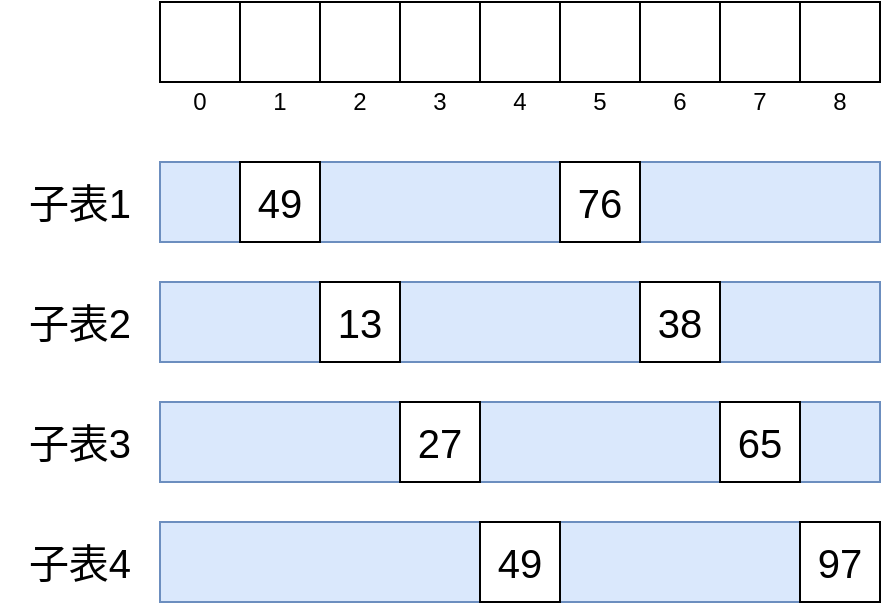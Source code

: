 <mxfile version="20.3.0" type="device" pages="4"><diagram id="wybZSxIWsOV5ktHmuq74" name="希尔排序"><mxGraphModel dx="1038" dy="689" grid="1" gridSize="10" guides="1" tooltips="1" connect="1" arrows="1" fold="1" page="1" pageScale="1" pageWidth="827" pageHeight="1169" math="0" shadow="0"><root><mxCell id="0"/><mxCell id="1" parent="0"/><mxCell id="UmELmh2LhgOIxNCJKtyo-1" value="" style="rounded=0;whiteSpace=wrap;html=1;" parent="1" vertex="1"><mxGeometry x="160" y="120" width="40" height="40" as="geometry"/></mxCell><mxCell id="UmELmh2LhgOIxNCJKtyo-2" value="0" style="text;html=1;strokeColor=none;fillColor=none;align=center;verticalAlign=middle;whiteSpace=wrap;rounded=0;" parent="1" vertex="1"><mxGeometry x="160" y="160" width="40" height="20" as="geometry"/></mxCell><mxCell id="UmELmh2LhgOIxNCJKtyo-3" value="" style="rounded=0;whiteSpace=wrap;html=1;" parent="1" vertex="1"><mxGeometry x="200" y="120" width="40" height="40" as="geometry"/></mxCell><mxCell id="UmELmh2LhgOIxNCJKtyo-4" value="1" style="text;html=1;strokeColor=none;fillColor=none;align=center;verticalAlign=middle;whiteSpace=wrap;rounded=0;" parent="1" vertex="1"><mxGeometry x="200" y="160" width="40" height="20" as="geometry"/></mxCell><mxCell id="UmELmh2LhgOIxNCJKtyo-5" value="" style="rounded=0;whiteSpace=wrap;html=1;" parent="1" vertex="1"><mxGeometry x="240" y="120" width="40" height="40" as="geometry"/></mxCell><mxCell id="UmELmh2LhgOIxNCJKtyo-6" value="2" style="text;html=1;strokeColor=none;fillColor=none;align=center;verticalAlign=middle;whiteSpace=wrap;rounded=0;" parent="1" vertex="1"><mxGeometry x="240" y="160" width="40" height="20" as="geometry"/></mxCell><mxCell id="UmELmh2LhgOIxNCJKtyo-7" value="" style="rounded=0;whiteSpace=wrap;html=1;" parent="1" vertex="1"><mxGeometry x="280" y="120" width="40" height="40" as="geometry"/></mxCell><mxCell id="UmELmh2LhgOIxNCJKtyo-8" value="3" style="text;html=1;strokeColor=none;fillColor=none;align=center;verticalAlign=middle;whiteSpace=wrap;rounded=0;" parent="1" vertex="1"><mxGeometry x="280" y="160" width="40" height="20" as="geometry"/></mxCell><mxCell id="UmELmh2LhgOIxNCJKtyo-9" value="" style="rounded=0;whiteSpace=wrap;html=1;" parent="1" vertex="1"><mxGeometry x="320" y="120" width="40" height="40" as="geometry"/></mxCell><mxCell id="UmELmh2LhgOIxNCJKtyo-10" value="4" style="text;html=1;strokeColor=none;fillColor=none;align=center;verticalAlign=middle;whiteSpace=wrap;rounded=0;" parent="1" vertex="1"><mxGeometry x="320" y="160" width="40" height="20" as="geometry"/></mxCell><mxCell id="UmELmh2LhgOIxNCJKtyo-11" value="" style="rounded=0;whiteSpace=wrap;html=1;" parent="1" vertex="1"><mxGeometry x="360" y="120" width="40" height="40" as="geometry"/></mxCell><mxCell id="UmELmh2LhgOIxNCJKtyo-12" value="5" style="text;html=1;strokeColor=none;fillColor=none;align=center;verticalAlign=middle;whiteSpace=wrap;rounded=0;" parent="1" vertex="1"><mxGeometry x="360" y="160" width="40" height="20" as="geometry"/></mxCell><mxCell id="UmELmh2LhgOIxNCJKtyo-13" value="" style="rounded=0;whiteSpace=wrap;html=1;" parent="1" vertex="1"><mxGeometry x="400" y="120" width="40" height="40" as="geometry"/></mxCell><mxCell id="UmELmh2LhgOIxNCJKtyo-14" value="6" style="text;html=1;strokeColor=none;fillColor=none;align=center;verticalAlign=middle;whiteSpace=wrap;rounded=0;" parent="1" vertex="1"><mxGeometry x="400" y="160" width="40" height="20" as="geometry"/></mxCell><mxCell id="UmELmh2LhgOIxNCJKtyo-15" value="" style="rounded=0;whiteSpace=wrap;html=1;" parent="1" vertex="1"><mxGeometry x="440" y="120" width="40" height="40" as="geometry"/></mxCell><mxCell id="UmELmh2LhgOIxNCJKtyo-16" value="7" style="text;html=1;strokeColor=none;fillColor=none;align=center;verticalAlign=middle;whiteSpace=wrap;rounded=0;" parent="1" vertex="1"><mxGeometry x="440" y="160" width="40" height="20" as="geometry"/></mxCell><mxCell id="UmELmh2LhgOIxNCJKtyo-17" value="" style="rounded=0;whiteSpace=wrap;html=1;" parent="1" vertex="1"><mxGeometry x="480" y="120" width="40" height="40" as="geometry"/></mxCell><mxCell id="UmELmh2LhgOIxNCJKtyo-18" value="8" style="text;html=1;strokeColor=none;fillColor=none;align=center;verticalAlign=middle;whiteSpace=wrap;rounded=0;" parent="1" vertex="1"><mxGeometry x="480" y="160" width="40" height="20" as="geometry"/></mxCell><mxCell id="UmELmh2LhgOIxNCJKtyo-25" value="" style="rounded=0;whiteSpace=wrap;html=1;fillColor=#dae8fc;strokeColor=#6c8ebf;fontSize=20;" parent="1" vertex="1"><mxGeometry x="160" y="200" width="360" height="40" as="geometry"/></mxCell><mxCell id="UmELmh2LhgOIxNCJKtyo-26" value="子表1" style="text;html=1;strokeColor=none;fillColor=none;align=center;verticalAlign=middle;whiteSpace=wrap;rounded=0;fontSize=20;" parent="1" vertex="1"><mxGeometry x="80" y="200" width="80" height="40" as="geometry"/></mxCell><mxCell id="UmELmh2LhgOIxNCJKtyo-27" value="" style="rounded=0;whiteSpace=wrap;html=1;fillColor=#dae8fc;strokeColor=#6c8ebf;fontSize=20;" parent="1" vertex="1"><mxGeometry x="160" y="260" width="360" height="40" as="geometry"/></mxCell><mxCell id="UmELmh2LhgOIxNCJKtyo-28" value="子表2" style="text;html=1;strokeColor=none;fillColor=none;align=center;verticalAlign=middle;whiteSpace=wrap;rounded=0;fontSize=20;" parent="1" vertex="1"><mxGeometry x="80" y="260" width="80" height="40" as="geometry"/></mxCell><mxCell id="UmELmh2LhgOIxNCJKtyo-29" value="" style="rounded=0;whiteSpace=wrap;html=1;fillColor=#dae8fc;strokeColor=#6c8ebf;fontSize=20;" parent="1" vertex="1"><mxGeometry x="160" y="320" width="360" height="40" as="geometry"/></mxCell><mxCell id="UmELmh2LhgOIxNCJKtyo-30" value="子表3" style="text;html=1;strokeColor=none;fillColor=none;align=center;verticalAlign=middle;whiteSpace=wrap;rounded=0;fontSize=20;" parent="1" vertex="1"><mxGeometry x="80" y="320" width="80" height="40" as="geometry"/></mxCell><mxCell id="UmELmh2LhgOIxNCJKtyo-31" value="" style="rounded=0;whiteSpace=wrap;html=1;fillColor=#dae8fc;strokeColor=#6c8ebf;fontSize=20;" parent="1" vertex="1"><mxGeometry x="160" y="380" width="360" height="40" as="geometry"/></mxCell><mxCell id="UmELmh2LhgOIxNCJKtyo-32" value="子表4" style="text;html=1;strokeColor=none;fillColor=none;align=center;verticalAlign=middle;whiteSpace=wrap;rounded=0;fontSize=20;" parent="1" vertex="1"><mxGeometry x="80" y="380" width="80" height="40" as="geometry"/></mxCell><mxCell id="UmELmh2LhgOIxNCJKtyo-33" value="49" style="rounded=0;whiteSpace=wrap;html=1;fontSize=20;" parent="1" vertex="1"><mxGeometry x="200" y="200" width="40" height="40" as="geometry"/></mxCell><mxCell id="UmELmh2LhgOIxNCJKtyo-34" value="76" style="rounded=0;whiteSpace=wrap;html=1;fontSize=20;" parent="1" vertex="1"><mxGeometry x="360" y="200" width="40" height="40" as="geometry"/></mxCell><mxCell id="UmELmh2LhgOIxNCJKtyo-35" value="13" style="rounded=0;whiteSpace=wrap;html=1;fontSize=20;" parent="1" vertex="1"><mxGeometry x="240" y="260" width="40" height="40" as="geometry"/></mxCell><mxCell id="UmELmh2LhgOIxNCJKtyo-36" value="38" style="rounded=0;whiteSpace=wrap;html=1;fontSize=20;" parent="1" vertex="1"><mxGeometry x="400" y="260" width="40" height="40" as="geometry"/></mxCell><mxCell id="UmELmh2LhgOIxNCJKtyo-37" value="27" style="rounded=0;whiteSpace=wrap;html=1;fontSize=20;" parent="1" vertex="1"><mxGeometry x="280" y="320" width="40" height="40" as="geometry"/></mxCell><mxCell id="UmELmh2LhgOIxNCJKtyo-38" value="65" style="rounded=0;whiteSpace=wrap;html=1;fontSize=20;" parent="1" vertex="1"><mxGeometry x="440" y="320" width="40" height="40" as="geometry"/></mxCell><mxCell id="UmELmh2LhgOIxNCJKtyo-39" value="49" style="rounded=0;whiteSpace=wrap;html=1;fontSize=20;" parent="1" vertex="1"><mxGeometry x="320" y="380" width="40" height="40" as="geometry"/></mxCell><mxCell id="UmELmh2LhgOIxNCJKtyo-40" value="97" style="rounded=0;whiteSpace=wrap;html=1;fontSize=20;" parent="1" vertex="1"><mxGeometry x="480" y="380" width="40" height="40" as="geometry"/></mxCell></root></mxGraphModel></diagram><diagram id="HyGvDQYSdetO0xTCQr6n" name="堆排序"><mxGraphModel dx="865" dy="574" grid="1" gridSize="10" guides="1" tooltips="1" connect="1" arrows="1" fold="1" page="1" pageScale="1" pageWidth="827" pageHeight="1169" math="0" shadow="0"><root><mxCell id="0"/><mxCell id="1" parent="0"/><mxCell id="D-IB3wq5kWJvP97fQDF4-17" style="edgeStyle=none;rounded=0;orthogonalLoop=1;jettySize=auto;html=1;exitX=0.5;exitY=1;exitDx=0;exitDy=0;entryX=0.5;entryY=0;entryDx=0;entryDy=0;fontSize=20;endArrow=none;endFill=0;" edge="1" parent="1" source="D-IB3wq5kWJvP97fQDF4-1" target="D-IB3wq5kWJvP97fQDF4-8"><mxGeometry relative="1" as="geometry"/></mxCell><mxCell id="D-IB3wq5kWJvP97fQDF4-18" style="edgeStyle=none;rounded=0;orthogonalLoop=1;jettySize=auto;html=1;exitX=0.5;exitY=1;exitDx=0;exitDy=0;entryX=0.5;entryY=0;entryDx=0;entryDy=0;fontSize=20;endArrow=none;endFill=0;" edge="1" parent="1" source="D-IB3wq5kWJvP97fQDF4-1" target="D-IB3wq5kWJvP97fQDF4-2"><mxGeometry relative="1" as="geometry"/></mxCell><mxCell id="D-IB3wq5kWJvP97fQDF4-1" value="53" style="ellipse;whiteSpace=wrap;html=1;aspect=fixed;fontSize=20;" vertex="1" parent="1"><mxGeometry x="360" y="160" width="40" height="40" as="geometry"/></mxCell><mxCell id="D-IB3wq5kWJvP97fQDF4-19" style="edgeStyle=none;rounded=0;orthogonalLoop=1;jettySize=auto;html=1;exitX=0.5;exitY=1;exitDx=0;exitDy=0;entryX=0.5;entryY=0;entryDx=0;entryDy=0;fontSize=20;endArrow=none;endFill=0;" edge="1" parent="1" source="D-IB3wq5kWJvP97fQDF4-2" target="D-IB3wq5kWJvP97fQDF4-5"><mxGeometry relative="1" as="geometry"/></mxCell><mxCell id="D-IB3wq5kWJvP97fQDF4-20" style="edgeStyle=none;rounded=0;orthogonalLoop=1;jettySize=auto;html=1;exitX=0.5;exitY=1;exitDx=0;exitDy=0;entryX=0.5;entryY=0;entryDx=0;entryDy=0;fontSize=20;endArrow=none;endFill=0;" edge="1" parent="1" source="D-IB3wq5kWJvP97fQDF4-2" target="D-IB3wq5kWJvP97fQDF4-4"><mxGeometry relative="1" as="geometry"/></mxCell><mxCell id="D-IB3wq5kWJvP97fQDF4-2" value="17" style="ellipse;whiteSpace=wrap;html=1;aspect=fixed;fontSize=20;" vertex="1" parent="1"><mxGeometry x="300" y="240" width="40" height="40" as="geometry"/></mxCell><mxCell id="D-IB3wq5kWJvP97fQDF4-4" value="45" style="ellipse;whiteSpace=wrap;html=1;aspect=fixed;fontSize=20;" vertex="1" parent="1"><mxGeometry x="330" y="320" width="40" height="40" as="geometry"/></mxCell><mxCell id="D-IB3wq5kWJvP97fQDF4-21" style="edgeStyle=none;rounded=0;orthogonalLoop=1;jettySize=auto;html=1;exitX=0.5;exitY=1;exitDx=0;exitDy=0;entryX=0.5;entryY=0;entryDx=0;entryDy=0;fontSize=20;endArrow=none;endFill=0;" edge="1" parent="1" source="D-IB3wq5kWJvP97fQDF4-5" target="D-IB3wq5kWJvP97fQDF4-6"><mxGeometry relative="1" as="geometry"/></mxCell><mxCell id="D-IB3wq5kWJvP97fQDF4-5" value="9" style="ellipse;whiteSpace=wrap;html=1;aspect=fixed;fontSize=20;" vertex="1" parent="1"><mxGeometry x="270" y="320" width="40" height="40" as="geometry"/></mxCell><mxCell id="D-IB3wq5kWJvP97fQDF4-6" value="32" style="ellipse;whiteSpace=wrap;html=1;aspect=fixed;fontSize=20;" vertex="1" parent="1"><mxGeometry x="240" y="400" width="40" height="40" as="geometry"/></mxCell><mxCell id="D-IB3wq5kWJvP97fQDF4-15" style="edgeStyle=none;rounded=0;orthogonalLoop=1;jettySize=auto;html=1;exitX=0.5;exitY=1;exitDx=0;exitDy=0;entryX=0.5;entryY=0;entryDx=0;entryDy=0;fontSize=20;endArrow=none;endFill=0;" edge="1" parent="1" source="D-IB3wq5kWJvP97fQDF4-8" target="D-IB3wq5kWJvP97fQDF4-10"><mxGeometry relative="1" as="geometry"/></mxCell><mxCell id="D-IB3wq5kWJvP97fQDF4-16" style="edgeStyle=none;rounded=0;orthogonalLoop=1;jettySize=auto;html=1;exitX=0.5;exitY=1;exitDx=0;exitDy=0;entryX=0.5;entryY=0;entryDx=0;entryDy=0;fontSize=20;endArrow=none;endFill=0;" edge="1" parent="1" source="D-IB3wq5kWJvP97fQDF4-8" target="D-IB3wq5kWJvP97fQDF4-9"><mxGeometry relative="1" as="geometry"/></mxCell><mxCell id="D-IB3wq5kWJvP97fQDF4-8" value="78" style="ellipse;whiteSpace=wrap;html=1;aspect=fixed;fontSize=20;" vertex="1" parent="1"><mxGeometry x="420" y="240" width="40" height="40" as="geometry"/></mxCell><mxCell id="D-IB3wq5kWJvP97fQDF4-9" value="87" style="ellipse;whiteSpace=wrap;html=1;aspect=fixed;fontSize=20;" vertex="1" parent="1"><mxGeometry x="450" y="320" width="40" height="40" as="geometry"/></mxCell><mxCell id="D-IB3wq5kWJvP97fQDF4-10" value="65" style="ellipse;whiteSpace=wrap;html=1;aspect=fixed;fontSize=20;" vertex="1" parent="1"><mxGeometry x="390" y="320" width="40" height="40" as="geometry"/></mxCell><mxCell id="D-IB3wq5kWJvP97fQDF4-22" style="edgeStyle=none;rounded=0;orthogonalLoop=1;jettySize=auto;html=1;exitX=0.5;exitY=1;exitDx=0;exitDy=0;entryX=0.5;entryY=0;entryDx=0;entryDy=0;fontSize=20;endArrow=none;endFill=0;" edge="1" parent="1" source="D-IB3wq5kWJvP97fQDF4-24" target="D-IB3wq5kWJvP97fQDF4-34"><mxGeometry relative="1" as="geometry"/></mxCell><mxCell id="D-IB3wq5kWJvP97fQDF4-23" style="edgeStyle=none;rounded=0;orthogonalLoop=1;jettySize=auto;html=1;exitX=0.5;exitY=1;exitDx=0;exitDy=0;entryX=0.5;entryY=0;entryDx=0;entryDy=0;fontSize=20;endArrow=none;endFill=0;" edge="1" parent="1" source="D-IB3wq5kWJvP97fQDF4-24" target="D-IB3wq5kWJvP97fQDF4-27"><mxGeometry relative="1" as="geometry"/></mxCell><mxCell id="D-IB3wq5kWJvP97fQDF4-24" value="87" style="ellipse;whiteSpace=wrap;html=1;aspect=fixed;fontSize=20;" vertex="1" parent="1"><mxGeometry x="640" y="160" width="40" height="40" as="geometry"/></mxCell><mxCell id="D-IB3wq5kWJvP97fQDF4-25" style="edgeStyle=none;rounded=0;orthogonalLoop=1;jettySize=auto;html=1;exitX=0.5;exitY=1;exitDx=0;exitDy=0;entryX=0.5;entryY=0;entryDx=0;entryDy=0;fontSize=20;endArrow=none;endFill=0;" edge="1" parent="1" source="D-IB3wq5kWJvP97fQDF4-27" target="D-IB3wq5kWJvP97fQDF4-30"><mxGeometry relative="1" as="geometry"/></mxCell><mxCell id="D-IB3wq5kWJvP97fQDF4-26" style="edgeStyle=none;rounded=0;orthogonalLoop=1;jettySize=auto;html=1;exitX=0.5;exitY=1;exitDx=0;exitDy=0;entryX=0.5;entryY=0;entryDx=0;entryDy=0;fontSize=20;endArrow=none;endFill=0;" edge="1" parent="1" source="D-IB3wq5kWJvP97fQDF4-27" target="D-IB3wq5kWJvP97fQDF4-28"><mxGeometry relative="1" as="geometry"/></mxCell><mxCell id="D-IB3wq5kWJvP97fQDF4-27" value="45" style="ellipse;whiteSpace=wrap;html=1;aspect=fixed;fontSize=20;" vertex="1" parent="1"><mxGeometry x="580" y="240" width="40" height="40" as="geometry"/></mxCell><mxCell id="D-IB3wq5kWJvP97fQDF4-28" value="17" style="ellipse;whiteSpace=wrap;html=1;aspect=fixed;fontSize=20;" vertex="1" parent="1"><mxGeometry x="610" y="320" width="40" height="40" as="geometry"/></mxCell><mxCell id="D-IB3wq5kWJvP97fQDF4-29" style="edgeStyle=none;rounded=0;orthogonalLoop=1;jettySize=auto;html=1;exitX=0.5;exitY=1;exitDx=0;exitDy=0;entryX=0.5;entryY=0;entryDx=0;entryDy=0;fontSize=20;endArrow=none;endFill=0;" edge="1" parent="1" source="D-IB3wq5kWJvP97fQDF4-30" target="D-IB3wq5kWJvP97fQDF4-31"><mxGeometry relative="1" as="geometry"/></mxCell><mxCell id="D-IB3wq5kWJvP97fQDF4-30" value="32" style="ellipse;whiteSpace=wrap;html=1;aspect=fixed;fontSize=20;" vertex="1" parent="1"><mxGeometry x="550" y="320" width="40" height="40" as="geometry"/></mxCell><mxCell id="D-IB3wq5kWJvP97fQDF4-31" value="9" style="ellipse;whiteSpace=wrap;html=1;aspect=fixed;fontSize=20;" vertex="1" parent="1"><mxGeometry x="520" y="400" width="40" height="40" as="geometry"/></mxCell><mxCell id="D-IB3wq5kWJvP97fQDF4-32" style="edgeStyle=none;rounded=0;orthogonalLoop=1;jettySize=auto;html=1;exitX=0.5;exitY=1;exitDx=0;exitDy=0;entryX=0.5;entryY=0;entryDx=0;entryDy=0;fontSize=20;endArrow=none;endFill=0;" edge="1" parent="1" source="D-IB3wq5kWJvP97fQDF4-34" target="D-IB3wq5kWJvP97fQDF4-36"><mxGeometry relative="1" as="geometry"/></mxCell><mxCell id="D-IB3wq5kWJvP97fQDF4-33" style="edgeStyle=none;rounded=0;orthogonalLoop=1;jettySize=auto;html=1;exitX=0.5;exitY=1;exitDx=0;exitDy=0;entryX=0.5;entryY=0;entryDx=0;entryDy=0;fontSize=20;endArrow=none;endFill=0;" edge="1" parent="1" source="D-IB3wq5kWJvP97fQDF4-34" target="D-IB3wq5kWJvP97fQDF4-35"><mxGeometry relative="1" as="geometry"/></mxCell><mxCell id="D-IB3wq5kWJvP97fQDF4-34" value="78" style="ellipse;whiteSpace=wrap;html=1;aspect=fixed;fontSize=20;" vertex="1" parent="1"><mxGeometry x="700" y="240" width="40" height="40" as="geometry"/></mxCell><mxCell id="D-IB3wq5kWJvP97fQDF4-35" value="53" style="ellipse;whiteSpace=wrap;html=1;aspect=fixed;fontSize=20;" vertex="1" parent="1"><mxGeometry x="730" y="320" width="40" height="40" as="geometry"/></mxCell><mxCell id="D-IB3wq5kWJvP97fQDF4-36" value="65" style="ellipse;whiteSpace=wrap;html=1;aspect=fixed;fontSize=20;" vertex="1" parent="1"><mxGeometry x="670" y="320" width="40" height="40" as="geometry"/></mxCell></root></mxGraphModel></diagram><diagram id="fJFca1nciniK6g3xSUn6" name="堆排序1"><mxGraphModel dx="1038" dy="689" grid="1" gridSize="10" guides="1" tooltips="1" connect="1" arrows="1" fold="1" page="1" pageScale="1" pageWidth="827" pageHeight="1169" math="0" shadow="0"><root><mxCell id="0"/><mxCell id="1" parent="0"/><mxCell id="M-_aRVPmKm0kmj1ZZV3B-1" value="87" style="text;html=1;strokeColor=none;fillColor=none;align=left;verticalAlign=middle;whiteSpace=wrap;rounded=0;fontSize=20;" vertex="1" parent="1"><mxGeometry x="94" y="440" width="320" height="40" as="geometry"/></mxCell><mxCell id="MO0OsmEmHAEqLF58HzrU-1" style="edgeStyle=none;rounded=0;orthogonalLoop=1;jettySize=auto;html=1;exitX=0.5;exitY=1;exitDx=0;exitDy=0;entryX=0.5;entryY=0;entryDx=0;entryDy=0;fontSize=20;endArrow=none;endFill=0;fillColor=#f8cecc;strokeColor=#b85450;" edge="1" parent="1" source="MO0OsmEmHAEqLF58HzrU-3" target="MO0OsmEmHAEqLF58HzrU-13"><mxGeometry relative="1" as="geometry"/></mxCell><mxCell id="MO0OsmEmHAEqLF58HzrU-2" style="edgeStyle=none;rounded=0;orthogonalLoop=1;jettySize=auto;html=1;exitX=0.5;exitY=1;exitDx=0;exitDy=0;entryX=0.5;entryY=0;entryDx=0;entryDy=0;fontSize=20;endArrow=none;endFill=0;" edge="1" parent="1" source="MO0OsmEmHAEqLF58HzrU-3" target="MO0OsmEmHAEqLF58HzrU-6"><mxGeometry relative="1" as="geometry"/></mxCell><mxCell id="MO0OsmEmHAEqLF58HzrU-3" value="9" style="ellipse;whiteSpace=wrap;html=1;aspect=fixed;fontSize=20;fillColor=#f8cecc;strokeColor=#b85450;" vertex="1" parent="1"><mxGeometry x="200" y="120" width="40" height="40" as="geometry"/></mxCell><mxCell id="MO0OsmEmHAEqLF58HzrU-4" style="edgeStyle=none;rounded=0;orthogonalLoop=1;jettySize=auto;html=1;exitX=0.5;exitY=1;exitDx=0;exitDy=0;entryX=0.5;entryY=0;entryDx=0;entryDy=0;fontSize=20;endArrow=none;endFill=0;" edge="1" parent="1" source="MO0OsmEmHAEqLF58HzrU-6" target="MO0OsmEmHAEqLF58HzrU-9"><mxGeometry relative="1" as="geometry"/></mxCell><mxCell id="MO0OsmEmHAEqLF58HzrU-5" style="edgeStyle=none;rounded=0;orthogonalLoop=1;jettySize=auto;html=1;exitX=0.5;exitY=1;exitDx=0;exitDy=0;entryX=0.5;entryY=0;entryDx=0;entryDy=0;fontSize=20;endArrow=none;endFill=0;" edge="1" parent="1" source="MO0OsmEmHAEqLF58HzrU-6" target="MO0OsmEmHAEqLF58HzrU-7"><mxGeometry relative="1" as="geometry"/></mxCell><mxCell id="MO0OsmEmHAEqLF58HzrU-6" value="45" style="ellipse;whiteSpace=wrap;html=1;aspect=fixed;fontSize=20;" vertex="1" parent="1"><mxGeometry x="140" y="200" width="40" height="40" as="geometry"/></mxCell><mxCell id="MO0OsmEmHAEqLF58HzrU-7" value="17" style="ellipse;whiteSpace=wrap;html=1;aspect=fixed;fontSize=20;" vertex="1" parent="1"><mxGeometry x="170" y="280" width="40" height="40" as="geometry"/></mxCell><mxCell id="MO0OsmEmHAEqLF58HzrU-8" style="edgeStyle=none;rounded=0;orthogonalLoop=1;jettySize=auto;html=1;exitX=0.5;exitY=1;exitDx=0;exitDy=0;entryX=0.5;entryY=0;entryDx=0;entryDy=0;fontSize=20;endArrow=none;endFill=0;fillColor=#f5f5f5;strokeColor=#666666;" edge="1" parent="1" source="MO0OsmEmHAEqLF58HzrU-9" target="MO0OsmEmHAEqLF58HzrU-10"><mxGeometry relative="1" as="geometry"/></mxCell><mxCell id="MO0OsmEmHAEqLF58HzrU-9" value="32" style="ellipse;whiteSpace=wrap;html=1;aspect=fixed;fontSize=20;" vertex="1" parent="1"><mxGeometry x="110" y="280" width="40" height="40" as="geometry"/></mxCell><mxCell id="MO0OsmEmHAEqLF58HzrU-10" value="87" style="ellipse;whiteSpace=wrap;html=1;aspect=fixed;fontSize=20;fillColor=#f5f5f5;fontColor=#333333;strokeColor=#666666;" vertex="1" parent="1"><mxGeometry x="80" y="360" width="40" height="40" as="geometry"/></mxCell><mxCell id="MO0OsmEmHAEqLF58HzrU-11" style="edgeStyle=none;rounded=0;orthogonalLoop=1;jettySize=auto;html=1;exitX=0.5;exitY=1;exitDx=0;exitDy=0;entryX=0.5;entryY=0;entryDx=0;entryDy=0;fontSize=20;endArrow=none;endFill=0;fillColor=#f8cecc;strokeColor=#b85450;" edge="1" parent="1" source="MO0OsmEmHAEqLF58HzrU-13" target="MO0OsmEmHAEqLF58HzrU-15"><mxGeometry relative="1" as="geometry"/></mxCell><mxCell id="MO0OsmEmHAEqLF58HzrU-12" style="edgeStyle=none;rounded=0;orthogonalLoop=1;jettySize=auto;html=1;exitX=0.5;exitY=1;exitDx=0;exitDy=0;entryX=0.5;entryY=0;entryDx=0;entryDy=0;fontSize=20;endArrow=none;endFill=0;" edge="1" parent="1" source="MO0OsmEmHAEqLF58HzrU-13" target="MO0OsmEmHAEqLF58HzrU-14"><mxGeometry relative="1" as="geometry"/></mxCell><mxCell id="MO0OsmEmHAEqLF58HzrU-13" value="78" style="ellipse;whiteSpace=wrap;html=1;aspect=fixed;fontSize=20;fillColor=#f8cecc;strokeColor=#b85450;" vertex="1" parent="1"><mxGeometry x="260" y="200" width="40" height="40" as="geometry"/></mxCell><mxCell id="MO0OsmEmHAEqLF58HzrU-14" value="53" style="ellipse;whiteSpace=wrap;html=1;aspect=fixed;fontSize=20;" vertex="1" parent="1"><mxGeometry x="290" y="280" width="40" height="40" as="geometry"/></mxCell><mxCell id="MO0OsmEmHAEqLF58HzrU-15" value="65" style="ellipse;whiteSpace=wrap;html=1;aspect=fixed;fontSize=20;fillColor=#f8cecc;strokeColor=#b85450;" vertex="1" parent="1"><mxGeometry x="230" y="280" width="40" height="40" as="geometry"/></mxCell><mxCell id="MO0OsmEmHAEqLF58HzrU-31" style="edgeStyle=none;rounded=0;orthogonalLoop=1;jettySize=auto;html=1;exitX=0.5;exitY=1;exitDx=0;exitDy=0;entryX=0.5;entryY=0;entryDx=0;entryDy=0;fontSize=20;endArrow=none;endFill=0;" edge="1" parent="1" source="MO0OsmEmHAEqLF58HzrU-33" target="MO0OsmEmHAEqLF58HzrU-43"><mxGeometry relative="1" as="geometry"/></mxCell><mxCell id="MO0OsmEmHAEqLF58HzrU-32" style="edgeStyle=none;rounded=0;orthogonalLoop=1;jettySize=auto;html=1;exitX=0.5;exitY=1;exitDx=0;exitDy=0;entryX=0.5;entryY=0;entryDx=0;entryDy=0;fontSize=20;endArrow=none;endFill=0;" edge="1" parent="1" source="MO0OsmEmHAEqLF58HzrU-33" target="MO0OsmEmHAEqLF58HzrU-36"><mxGeometry relative="1" as="geometry"/></mxCell><mxCell id="MO0OsmEmHAEqLF58HzrU-33" value="78" style="ellipse;whiteSpace=wrap;html=1;aspect=fixed;fontSize=20;" vertex="1" parent="1"><mxGeometry x="520" y="120" width="40" height="40" as="geometry"/></mxCell><mxCell id="MO0OsmEmHAEqLF58HzrU-34" style="edgeStyle=none;rounded=0;orthogonalLoop=1;jettySize=auto;html=1;exitX=0.5;exitY=1;exitDx=0;exitDy=0;entryX=0.5;entryY=0;entryDx=0;entryDy=0;fontSize=20;endArrow=none;endFill=0;" edge="1" parent="1" source="MO0OsmEmHAEqLF58HzrU-36" target="MO0OsmEmHAEqLF58HzrU-39"><mxGeometry relative="1" as="geometry"/></mxCell><mxCell id="MO0OsmEmHAEqLF58HzrU-35" style="edgeStyle=none;rounded=0;orthogonalLoop=1;jettySize=auto;html=1;exitX=0.5;exitY=1;exitDx=0;exitDy=0;entryX=0.5;entryY=0;entryDx=0;entryDy=0;fontSize=20;endArrow=none;endFill=0;" edge="1" parent="1" source="MO0OsmEmHAEqLF58HzrU-36" target="MO0OsmEmHAEqLF58HzrU-37"><mxGeometry relative="1" as="geometry"/></mxCell><mxCell id="MO0OsmEmHAEqLF58HzrU-36" value="45" style="ellipse;whiteSpace=wrap;html=1;aspect=fixed;fontSize=20;" vertex="1" parent="1"><mxGeometry x="460" y="200" width="40" height="40" as="geometry"/></mxCell><mxCell id="MO0OsmEmHAEqLF58HzrU-37" value="17" style="ellipse;whiteSpace=wrap;html=1;aspect=fixed;fontSize=20;" vertex="1" parent="1"><mxGeometry x="490" y="280" width="40" height="40" as="geometry"/></mxCell><mxCell id="MO0OsmEmHAEqLF58HzrU-38" style="edgeStyle=none;rounded=0;orthogonalLoop=1;jettySize=auto;html=1;exitX=0.5;exitY=1;exitDx=0;exitDy=0;entryX=0.5;entryY=0;entryDx=0;entryDy=0;fontSize=20;endArrow=none;endFill=0;fillColor=#f5f5f5;strokeColor=#666666;" edge="1" parent="1" source="MO0OsmEmHAEqLF58HzrU-39" target="MO0OsmEmHAEqLF58HzrU-40"><mxGeometry relative="1" as="geometry"/></mxCell><mxCell id="MO0OsmEmHAEqLF58HzrU-39" value="32" style="ellipse;whiteSpace=wrap;html=1;aspect=fixed;fontSize=20;" vertex="1" parent="1"><mxGeometry x="430" y="280" width="40" height="40" as="geometry"/></mxCell><mxCell id="MO0OsmEmHAEqLF58HzrU-40" value="87" style="ellipse;whiteSpace=wrap;html=1;aspect=fixed;fontSize=20;fillColor=#f5f5f5;fontColor=#333333;strokeColor=#666666;" vertex="1" parent="1"><mxGeometry x="400" y="360" width="40" height="40" as="geometry"/></mxCell><mxCell id="MO0OsmEmHAEqLF58HzrU-41" style="edgeStyle=none;rounded=0;orthogonalLoop=1;jettySize=auto;html=1;exitX=0.5;exitY=1;exitDx=0;exitDy=0;entryX=0.5;entryY=0;entryDx=0;entryDy=0;fontSize=20;endArrow=none;endFill=0;" edge="1" parent="1" source="MO0OsmEmHAEqLF58HzrU-43" target="MO0OsmEmHAEqLF58HzrU-45"><mxGeometry relative="1" as="geometry"/></mxCell><mxCell id="MO0OsmEmHAEqLF58HzrU-42" style="edgeStyle=none;rounded=0;orthogonalLoop=1;jettySize=auto;html=1;exitX=0.5;exitY=1;exitDx=0;exitDy=0;entryX=0.5;entryY=0;entryDx=0;entryDy=0;fontSize=20;endArrow=none;endFill=0;" edge="1" parent="1" source="MO0OsmEmHAEqLF58HzrU-43" target="MO0OsmEmHAEqLF58HzrU-44"><mxGeometry relative="1" as="geometry"/></mxCell><mxCell id="MO0OsmEmHAEqLF58HzrU-43" value="65" style="ellipse;whiteSpace=wrap;html=1;aspect=fixed;fontSize=20;" vertex="1" parent="1"><mxGeometry x="580" y="200" width="40" height="40" as="geometry"/></mxCell><mxCell id="MO0OsmEmHAEqLF58HzrU-44" value="53" style="ellipse;whiteSpace=wrap;html=1;aspect=fixed;fontSize=20;" vertex="1" parent="1"><mxGeometry x="610" y="280" width="40" height="40" as="geometry"/></mxCell><mxCell id="MO0OsmEmHAEqLF58HzrU-45" value="9" style="ellipse;whiteSpace=wrap;html=1;aspect=fixed;fontSize=20;" vertex="1" parent="1"><mxGeometry x="550" y="280" width="40" height="40" as="geometry"/></mxCell><mxCell id="-hAuqmUK8_oDBcOabbU9-1" value="" style="shape=flexArrow;endArrow=classic;html=1;rounded=0;strokeColor=#0000FF;fontSize=20;" edge="1" parent="1"><mxGeometry width="50" height="50" relative="1" as="geometry"><mxPoint x="340" y="239" as="sourcePoint"/><mxPoint x="420" y="239" as="targetPoint"/></mxGeometry></mxCell></root></mxGraphModel></diagram><diagram id="Xwmk2ctJDxj09rZ-1-ZK" name="堆排序2"><mxGraphModel dx="1038" dy="689" grid="1" gridSize="10" guides="1" tooltips="1" connect="1" arrows="1" fold="1" page="1" pageScale="1" pageWidth="827" pageHeight="1169" math="0" shadow="0"><root><mxCell id="0"/><mxCell id="1" parent="0"/><mxCell id="o5HSl-HEcq9TPeH2XdV--1" value="87、78" style="text;html=1;strokeColor=none;fillColor=none;align=left;verticalAlign=middle;whiteSpace=wrap;rounded=0;fontSize=20;" vertex="1" parent="1"><mxGeometry x="94" y="440" width="320" height="40" as="geometry"/></mxCell><mxCell id="o5HSl-HEcq9TPeH2XdV--17" style="edgeStyle=none;rounded=0;orthogonalLoop=1;jettySize=auto;html=1;exitX=0.5;exitY=1;exitDx=0;exitDy=0;entryX=0.5;entryY=0;entryDx=0;entryDy=0;fontSize=20;endArrow=none;endFill=0;fillColor=#f8cecc;strokeColor=#b85450;" edge="1" parent="1" source="o5HSl-HEcq9TPeH2XdV--19" target="o5HSl-HEcq9TPeH2XdV--29"><mxGeometry relative="1" as="geometry"/></mxCell><mxCell id="o5HSl-HEcq9TPeH2XdV--18" style="edgeStyle=none;rounded=0;orthogonalLoop=1;jettySize=auto;html=1;exitX=0.5;exitY=1;exitDx=0;exitDy=0;entryX=0.5;entryY=0;entryDx=0;entryDy=0;fontSize=20;endArrow=none;endFill=0;" edge="1" parent="1" source="o5HSl-HEcq9TPeH2XdV--19" target="o5HSl-HEcq9TPeH2XdV--22"><mxGeometry relative="1" as="geometry"/></mxCell><mxCell id="o5HSl-HEcq9TPeH2XdV--19" value="53" style="ellipse;whiteSpace=wrap;html=1;aspect=fixed;fontSize=20;fillColor=#f8cecc;strokeColor=#b85450;" vertex="1" parent="1"><mxGeometry x="200" y="120" width="40" height="40" as="geometry"/></mxCell><mxCell id="o5HSl-HEcq9TPeH2XdV--20" style="edgeStyle=none;rounded=0;orthogonalLoop=1;jettySize=auto;html=1;exitX=0.5;exitY=1;exitDx=0;exitDy=0;entryX=0.5;entryY=0;entryDx=0;entryDy=0;fontSize=20;endArrow=none;endFill=0;" edge="1" parent="1" source="o5HSl-HEcq9TPeH2XdV--22" target="o5HSl-HEcq9TPeH2XdV--25"><mxGeometry relative="1" as="geometry"/></mxCell><mxCell id="o5HSl-HEcq9TPeH2XdV--21" style="edgeStyle=none;rounded=0;orthogonalLoop=1;jettySize=auto;html=1;exitX=0.5;exitY=1;exitDx=0;exitDy=0;entryX=0.5;entryY=0;entryDx=0;entryDy=0;fontSize=20;endArrow=none;endFill=0;" edge="1" parent="1" source="o5HSl-HEcq9TPeH2XdV--22" target="o5HSl-HEcq9TPeH2XdV--23"><mxGeometry relative="1" as="geometry"/></mxCell><mxCell id="o5HSl-HEcq9TPeH2XdV--22" value="45" style="ellipse;whiteSpace=wrap;html=1;aspect=fixed;fontSize=20;" vertex="1" parent="1"><mxGeometry x="140" y="200" width="40" height="40" as="geometry"/></mxCell><mxCell id="o5HSl-HEcq9TPeH2XdV--23" value="17" style="ellipse;whiteSpace=wrap;html=1;aspect=fixed;fontSize=20;" vertex="1" parent="1"><mxGeometry x="170" y="280" width="40" height="40" as="geometry"/></mxCell><mxCell id="o5HSl-HEcq9TPeH2XdV--24" style="edgeStyle=none;rounded=0;orthogonalLoop=1;jettySize=auto;html=1;exitX=0.5;exitY=1;exitDx=0;exitDy=0;entryX=0.5;entryY=0;entryDx=0;entryDy=0;fontSize=20;endArrow=none;endFill=0;fillColor=#f5f5f5;strokeColor=#666666;" edge="1" parent="1" source="o5HSl-HEcq9TPeH2XdV--25" target="o5HSl-HEcq9TPeH2XdV--26"><mxGeometry relative="1" as="geometry"/></mxCell><mxCell id="o5HSl-HEcq9TPeH2XdV--25" value="32" style="ellipse;whiteSpace=wrap;html=1;aspect=fixed;fontSize=20;" vertex="1" parent="1"><mxGeometry x="110" y="280" width="40" height="40" as="geometry"/></mxCell><mxCell id="o5HSl-HEcq9TPeH2XdV--26" value="87" style="ellipse;whiteSpace=wrap;html=1;aspect=fixed;fontSize=20;fillColor=#f5f5f5;fontColor=#333333;strokeColor=#666666;" vertex="1" parent="1"><mxGeometry x="80" y="360" width="40" height="40" as="geometry"/></mxCell><mxCell id="o5HSl-HEcq9TPeH2XdV--27" style="edgeStyle=none;rounded=0;orthogonalLoop=1;jettySize=auto;html=1;exitX=0.5;exitY=1;exitDx=0;exitDy=0;entryX=0.5;entryY=0;entryDx=0;entryDy=0;fontSize=20;endArrow=none;endFill=0;" edge="1" parent="1" source="o5HSl-HEcq9TPeH2XdV--29" target="o5HSl-HEcq9TPeH2XdV--31"><mxGeometry relative="1" as="geometry"/></mxCell><mxCell id="o5HSl-HEcq9TPeH2XdV--28" style="edgeStyle=none;rounded=0;orthogonalLoop=1;jettySize=auto;html=1;exitX=0.5;exitY=1;exitDx=0;exitDy=0;entryX=0.5;entryY=0;entryDx=0;entryDy=0;fontSize=20;endArrow=none;endFill=0;fillColor=#f5f5f5;strokeColor=#666666;" edge="1" parent="1" source="o5HSl-HEcq9TPeH2XdV--29" target="o5HSl-HEcq9TPeH2XdV--30"><mxGeometry relative="1" as="geometry"/></mxCell><mxCell id="o5HSl-HEcq9TPeH2XdV--29" value="65" style="ellipse;whiteSpace=wrap;html=1;aspect=fixed;fontSize=20;fillColor=#f8cecc;strokeColor=#b85450;" vertex="1" parent="1"><mxGeometry x="260" y="200" width="40" height="40" as="geometry"/></mxCell><mxCell id="o5HSl-HEcq9TPeH2XdV--30" value="78" style="ellipse;whiteSpace=wrap;html=1;aspect=fixed;fontSize=20;fillColor=#f5f5f5;fontColor=#333333;strokeColor=#666666;" vertex="1" parent="1"><mxGeometry x="290" y="280" width="40" height="40" as="geometry"/></mxCell><mxCell id="o5HSl-HEcq9TPeH2XdV--31" value="9" style="ellipse;whiteSpace=wrap;html=1;aspect=fixed;fontSize=20;" vertex="1" parent="1"><mxGeometry x="230" y="280" width="40" height="40" as="geometry"/></mxCell><mxCell id="o5HSl-HEcq9TPeH2XdV--32" style="edgeStyle=none;rounded=0;orthogonalLoop=1;jettySize=auto;html=1;exitX=0.5;exitY=1;exitDx=0;exitDy=0;entryX=0.5;entryY=0;entryDx=0;entryDy=0;fontSize=20;endArrow=none;endFill=0;" edge="1" parent="1" source="o5HSl-HEcq9TPeH2XdV--34" target="o5HSl-HEcq9TPeH2XdV--44"><mxGeometry relative="1" as="geometry"/></mxCell><mxCell id="o5HSl-HEcq9TPeH2XdV--33" style="edgeStyle=none;rounded=0;orthogonalLoop=1;jettySize=auto;html=1;exitX=0.5;exitY=1;exitDx=0;exitDy=0;entryX=0.5;entryY=0;entryDx=0;entryDy=0;fontSize=20;endArrow=none;endFill=0;" edge="1" parent="1" source="o5HSl-HEcq9TPeH2XdV--34" target="o5HSl-HEcq9TPeH2XdV--37"><mxGeometry relative="1" as="geometry"/></mxCell><mxCell id="o5HSl-HEcq9TPeH2XdV--34" value="65" style="ellipse;whiteSpace=wrap;html=1;aspect=fixed;fontSize=20;" vertex="1" parent="1"><mxGeometry x="520" y="120" width="40" height="40" as="geometry"/></mxCell><mxCell id="o5HSl-HEcq9TPeH2XdV--35" style="edgeStyle=none;rounded=0;orthogonalLoop=1;jettySize=auto;html=1;exitX=0.5;exitY=1;exitDx=0;exitDy=0;entryX=0.5;entryY=0;entryDx=0;entryDy=0;fontSize=20;endArrow=none;endFill=0;" edge="1" parent="1" source="o5HSl-HEcq9TPeH2XdV--37" target="o5HSl-HEcq9TPeH2XdV--40"><mxGeometry relative="1" as="geometry"/></mxCell><mxCell id="o5HSl-HEcq9TPeH2XdV--36" style="edgeStyle=none;rounded=0;orthogonalLoop=1;jettySize=auto;html=1;exitX=0.5;exitY=1;exitDx=0;exitDy=0;entryX=0.5;entryY=0;entryDx=0;entryDy=0;fontSize=20;endArrow=none;endFill=0;" edge="1" parent="1" source="o5HSl-HEcq9TPeH2XdV--37" target="o5HSl-HEcq9TPeH2XdV--38"><mxGeometry relative="1" as="geometry"/></mxCell><mxCell id="o5HSl-HEcq9TPeH2XdV--37" value="45" style="ellipse;whiteSpace=wrap;html=1;aspect=fixed;fontSize=20;" vertex="1" parent="1"><mxGeometry x="460" y="200" width="40" height="40" as="geometry"/></mxCell><mxCell id="o5HSl-HEcq9TPeH2XdV--38" value="17" style="ellipse;whiteSpace=wrap;html=1;aspect=fixed;fontSize=20;" vertex="1" parent="1"><mxGeometry x="490" y="280" width="40" height="40" as="geometry"/></mxCell><mxCell id="o5HSl-HEcq9TPeH2XdV--39" style="edgeStyle=none;rounded=0;orthogonalLoop=1;jettySize=auto;html=1;exitX=0.5;exitY=1;exitDx=0;exitDy=0;entryX=0.5;entryY=0;entryDx=0;entryDy=0;fontSize=20;endArrow=none;endFill=0;fillColor=#f5f5f5;strokeColor=#666666;" edge="1" parent="1" source="o5HSl-HEcq9TPeH2XdV--40" target="o5HSl-HEcq9TPeH2XdV--41"><mxGeometry relative="1" as="geometry"/></mxCell><mxCell id="o5HSl-HEcq9TPeH2XdV--40" value="32" style="ellipse;whiteSpace=wrap;html=1;aspect=fixed;fontSize=20;" vertex="1" parent="1"><mxGeometry x="430" y="280" width="40" height="40" as="geometry"/></mxCell><mxCell id="o5HSl-HEcq9TPeH2XdV--41" value="87" style="ellipse;whiteSpace=wrap;html=1;aspect=fixed;fontSize=20;fillColor=#f5f5f5;fontColor=#333333;strokeColor=#666666;" vertex="1" parent="1"><mxGeometry x="400" y="360" width="40" height="40" as="geometry"/></mxCell><mxCell id="o5HSl-HEcq9TPeH2XdV--42" style="edgeStyle=none;rounded=0;orthogonalLoop=1;jettySize=auto;html=1;exitX=0.5;exitY=1;exitDx=0;exitDy=0;entryX=0.5;entryY=0;entryDx=0;entryDy=0;fontSize=20;endArrow=none;endFill=0;" edge="1" parent="1" source="o5HSl-HEcq9TPeH2XdV--44" target="o5HSl-HEcq9TPeH2XdV--46"><mxGeometry relative="1" as="geometry"/></mxCell><mxCell id="o5HSl-HEcq9TPeH2XdV--43" style="edgeStyle=none;rounded=0;orthogonalLoop=1;jettySize=auto;html=1;exitX=0.5;exitY=1;exitDx=0;exitDy=0;entryX=0.5;entryY=0;entryDx=0;entryDy=0;fontSize=20;endArrow=none;endFill=0;fillColor=#f5f5f5;strokeColor=#666666;" edge="1" parent="1" source="o5HSl-HEcq9TPeH2XdV--44" target="o5HSl-HEcq9TPeH2XdV--45"><mxGeometry relative="1" as="geometry"/></mxCell><mxCell id="o5HSl-HEcq9TPeH2XdV--44" value="53" style="ellipse;whiteSpace=wrap;html=1;aspect=fixed;fontSize=20;" vertex="1" parent="1"><mxGeometry x="580" y="200" width="40" height="40" as="geometry"/></mxCell><mxCell id="o5HSl-HEcq9TPeH2XdV--45" value="78" style="ellipse;whiteSpace=wrap;html=1;aspect=fixed;fontSize=20;fillColor=#f5f5f5;fontColor=#333333;strokeColor=#666666;" vertex="1" parent="1"><mxGeometry x="610" y="280" width="40" height="40" as="geometry"/></mxCell><mxCell id="o5HSl-HEcq9TPeH2XdV--46" value="9" style="ellipse;whiteSpace=wrap;html=1;aspect=fixed;fontSize=20;" vertex="1" parent="1"><mxGeometry x="550" y="280" width="40" height="40" as="geometry"/></mxCell><mxCell id="MOFgEXsiU-cKbSxZQCi5-1" value="" style="shape=flexArrow;endArrow=classic;html=1;rounded=0;strokeColor=#0000FF;fontSize=20;" edge="1" parent="1"><mxGeometry width="50" height="50" relative="1" as="geometry"><mxPoint x="340" y="239" as="sourcePoint"/><mxPoint x="420" y="239" as="targetPoint"/></mxGeometry></mxCell></root></mxGraphModel></diagram></mxfile>